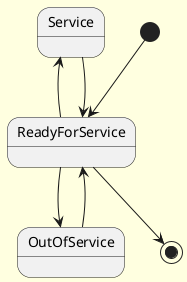 @startuml
skinparam backgroundColor LightYellow
skinparam state {
  FontName "Courier New"
}

[*] --> ReadyForService
ReadyForService --> [*] 

ReadyForService -left-> Service
Service --> ReadyForService

ReadyForService -right-> OutOfService
OutOfService --> ReadyForService 

/'
    ReadyForService --> Idle
    Idle --> ReadyForService 
    Idle --> [*]
'/

@enduml

